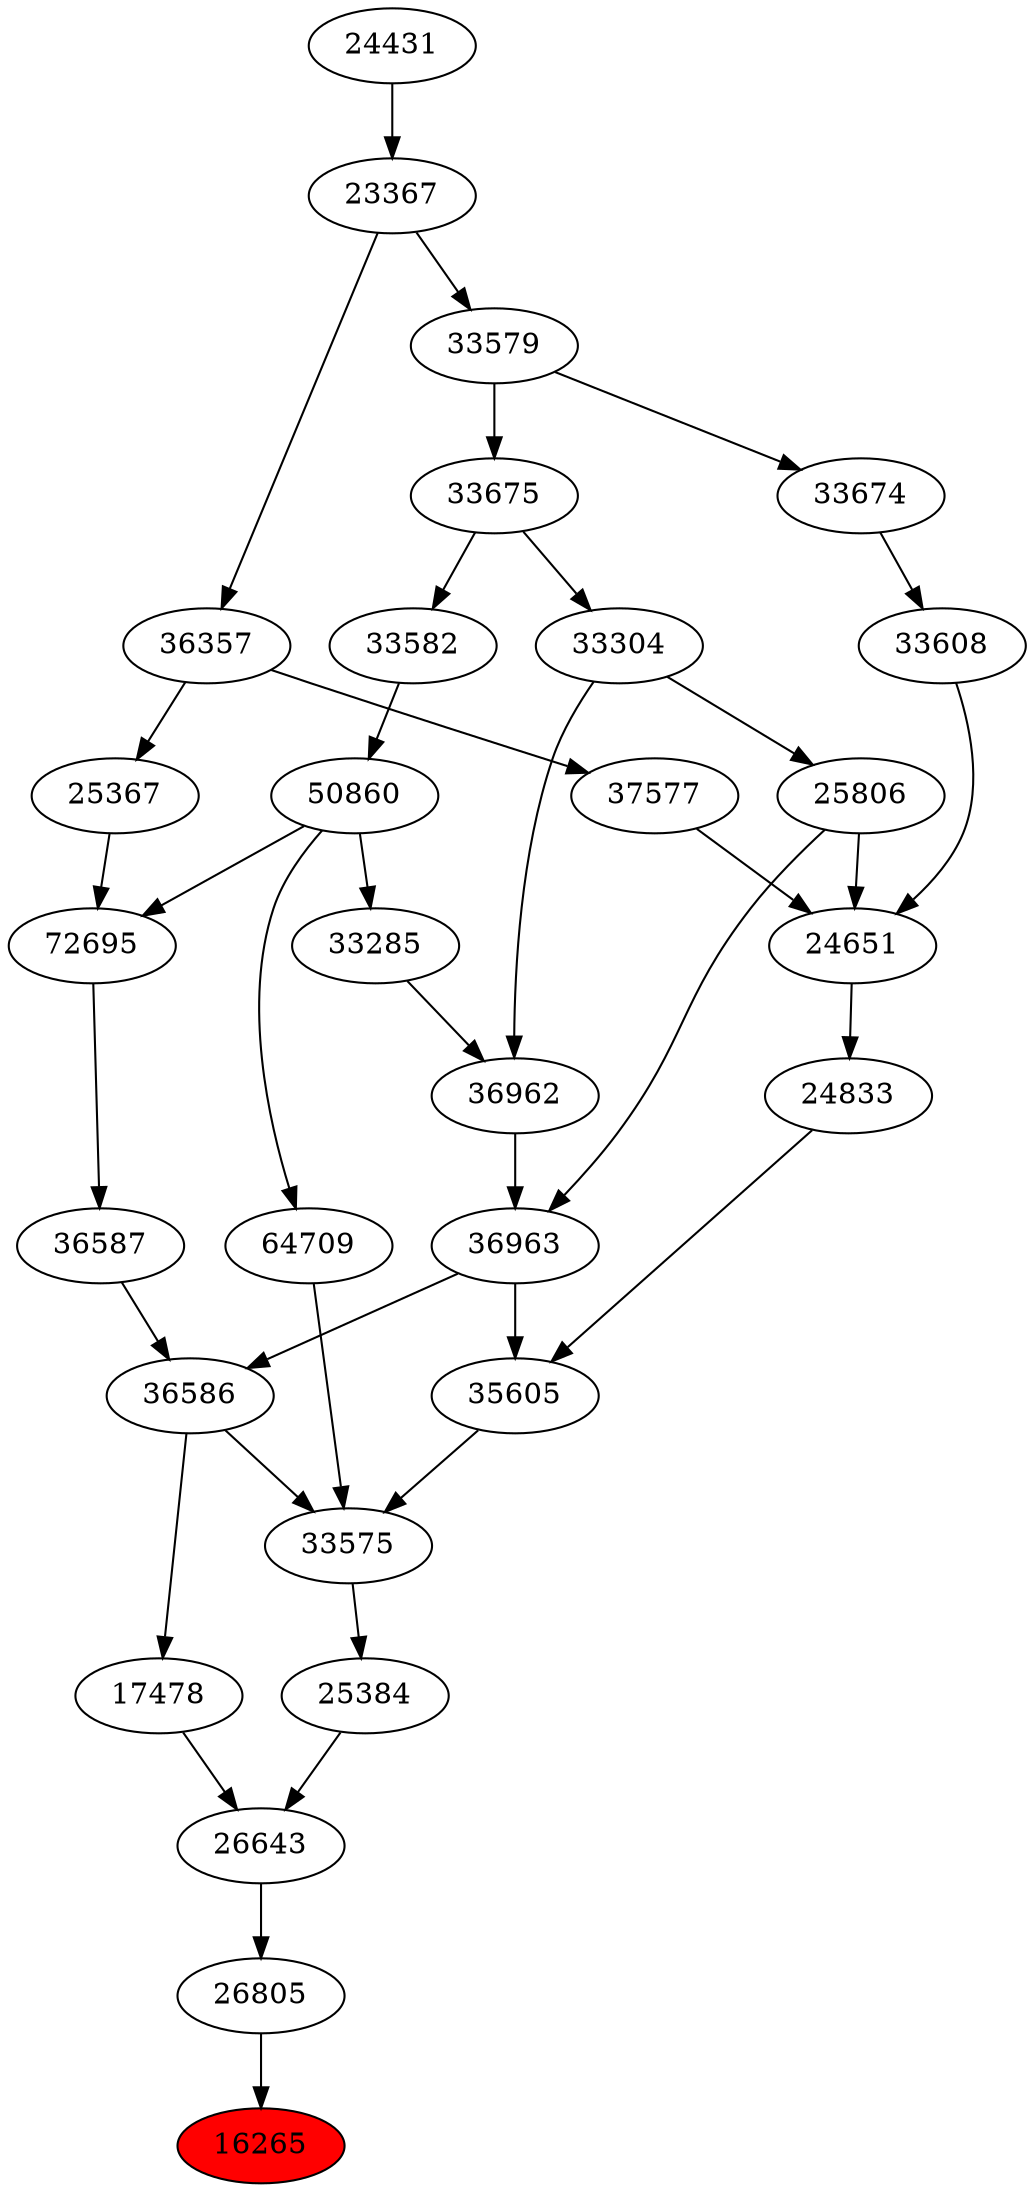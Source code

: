 strict digraph{ 
16265 [label="16265" fillcolor=red style=filled]
26805 -> 16265
26805 [label="26805"]
26643 -> 26805
26643 [label="26643"]
17478 -> 26643
25384 -> 26643
17478 [label="17478"]
36586 -> 17478
25384 [label="25384"]
33575 -> 25384
36586 [label="36586"]
36587 -> 36586
36963 -> 36586
33575 [label="33575"]
36586 -> 33575
35605 -> 33575
64709 -> 33575
36587 [label="36587"]
72695 -> 36587
36963 [label="36963"]
36962 -> 36963
25806 -> 36963
35605 [label="35605"]
24833 -> 35605
36963 -> 35605
64709 [label="64709"]
50860 -> 64709
72695 [label="72695"]
50860 -> 72695
25367 -> 72695
36962 [label="36962"]
33285 -> 36962
33304 -> 36962
25806 [label="25806"]
33304 -> 25806
24833 [label="24833"]
24651 -> 24833
50860 [label="50860"]
33582 -> 50860
25367 [label="25367"]
36357 -> 25367
33285 [label="33285"]
50860 -> 33285
33304 [label="33304"]
33675 -> 33304
24651 [label="24651"]
25806 -> 24651
33608 -> 24651
37577 -> 24651
33582 [label="33582"]
33675 -> 33582
36357 [label="36357"]
23367 -> 36357
33675 [label="33675"]
33579 -> 33675
33608 [label="33608"]
33674 -> 33608
37577 [label="37577"]
36357 -> 37577
23367 [label="23367"]
24431 -> 23367
33579 [label="33579"]
23367 -> 33579
33674 [label="33674"]
33579 -> 33674
24431 [label="24431"]
}